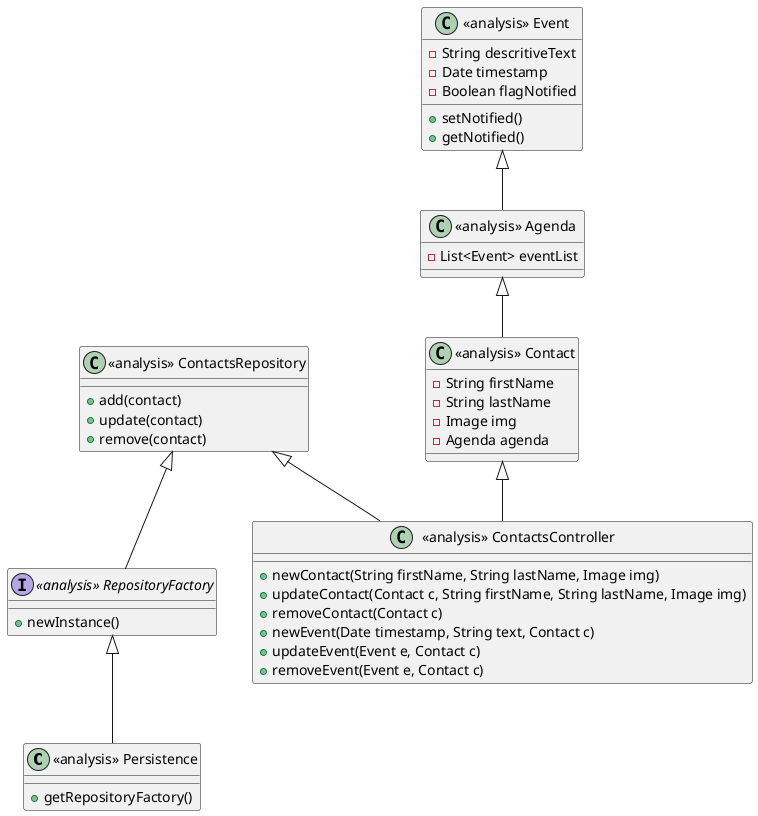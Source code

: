 @startuml doc-files/crm_01_01_analise_classes.png

    class "<<analysis>> Persistence" as Persistence{
        +getRepositoryFactory()
    }

    interface "<<analysis>> RepositoryFactory" as RepositoryFactory{
        +newInstance()
    }

    class "<<analysis>> ContactsRepository" as ContactsRepository{
        +add(contact)
        +update(contact)
        +remove(contact)
    }

    class "<<analysis>> Agenda" as Agenda{
        -List<Event> eventList
    }
    class "<<analysis>> Event" as Event{
        -String descritiveText
        -Date timestamp
        -Boolean flagNotified
        +setNotified()
        +getNotified()
    }

    class "<<analysis>> Contact" as Contact{
        -String firstName
        -String lastName
        -Image img
        -Agenda agenda
    }

    class "<<analysis>> ContactsController" as ContactsController{
        +newContact(String firstName, String lastName, Image img)
        +updateContact(Contact c, String firstName, String lastName, Image img)
        +removeContact(Contact c)
        +newEvent(Date timestamp, String text, Contact c)
        +updateEvent(Event e, Contact c)
        +removeEvent(Event e, Contact c)
    }


    Agenda <|-- Contact
    Event <|-- Agenda
    RepositoryFactory <|-- Persistence
    ContactsRepository <|-- RepositoryFactory
    ContactsRepository <|-- ContactsController
    Contact <|-- ContactsController

@enduml

